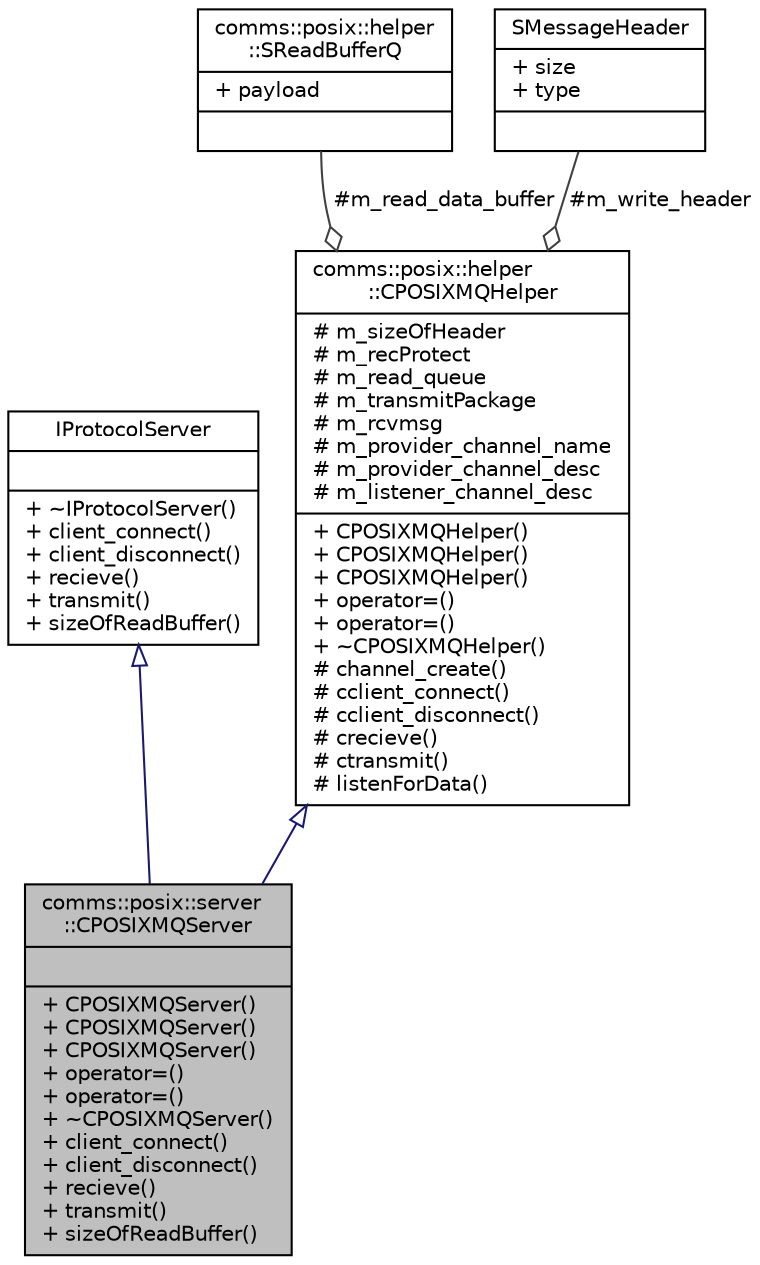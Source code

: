 digraph "comms::posix::server::CPOSIXMQServer"
{
 // LATEX_PDF_SIZE
  edge [fontname="Helvetica",fontsize="10",labelfontname="Helvetica",labelfontsize="10"];
  node [fontname="Helvetica",fontsize="10",shape=record];
  Node1 [label="{comms::posix::server\l::CPOSIXMQServer\n||+ CPOSIXMQServer()\l+ CPOSIXMQServer()\l+ CPOSIXMQServer()\l+ operator=()\l+ operator=()\l+ ~CPOSIXMQServer()\l+ client_connect()\l+ client_disconnect()\l+ recieve()\l+ transmit()\l+ sizeOfReadBuffer()\l}",height=0.2,width=0.4,color="black", fillcolor="grey75", style="filled", fontcolor="black",tooltip=" "];
  Node2 -> Node1 [dir="back",color="midnightblue",fontsize="10",style="solid",arrowtail="onormal",fontname="Helvetica"];
  Node2 [label="{IProtocolServer\n||+ ~IProtocolServer()\l+ client_connect()\l+ client_disconnect()\l+ recieve()\l+ transmit()\l+ sizeOfReadBuffer()\l}",height=0.2,width=0.4,color="black", fillcolor="white", style="filled",URL="$classIProtocolServer.html",tooltip=" "];
  Node3 -> Node1 [dir="back",color="midnightblue",fontsize="10",style="solid",arrowtail="onormal",fontname="Helvetica"];
  Node3 [label="{comms::posix::helper\l::CPOSIXMQHelper\n|# m_sizeOfHeader\l# m_recProtect\l# m_read_queue\l# m_transmitPackage\l# m_rcvmsg\l# m_provider_channel_name\l# m_provider_channel_desc\l# m_listener_channel_desc\l|+ CPOSIXMQHelper()\l+ CPOSIXMQHelper()\l+ CPOSIXMQHelper()\l+ operator=()\l+ operator=()\l+ ~CPOSIXMQHelper()\l# channel_create()\l# cclient_connect()\l# cclient_disconnect()\l# crecieve()\l# ctransmit()\l# listenForData()\l}",height=0.2,width=0.4,color="black", fillcolor="white", style="filled",URL="$classcomms_1_1posix_1_1helper_1_1CPOSIXMQHelper.html",tooltip=" "];
  Node4 -> Node3 [color="grey25",fontsize="10",style="solid",label=" #m_read_data_buffer" ,arrowhead="odiamond",fontname="Helvetica"];
  Node4 [label="{comms::posix::helper\l::SReadBufferQ\n|+ payload\l|}",height=0.2,width=0.4,color="black", fillcolor="white", style="filled",URL="$structcomms_1_1posix_1_1helper_1_1SReadBufferQ.html",tooltip=" "];
  Node5 -> Node3 [color="grey25",fontsize="10",style="solid",label=" #m_write_header" ,arrowhead="odiamond",fontname="Helvetica"];
  Node5 [label="{SMessageHeader\n|+ size\l+ type\l|}",height=0.2,width=0.4,color="black", fillcolor="white", style="filled",URL="$structSMessageHeader.html",tooltip=" "];
}
